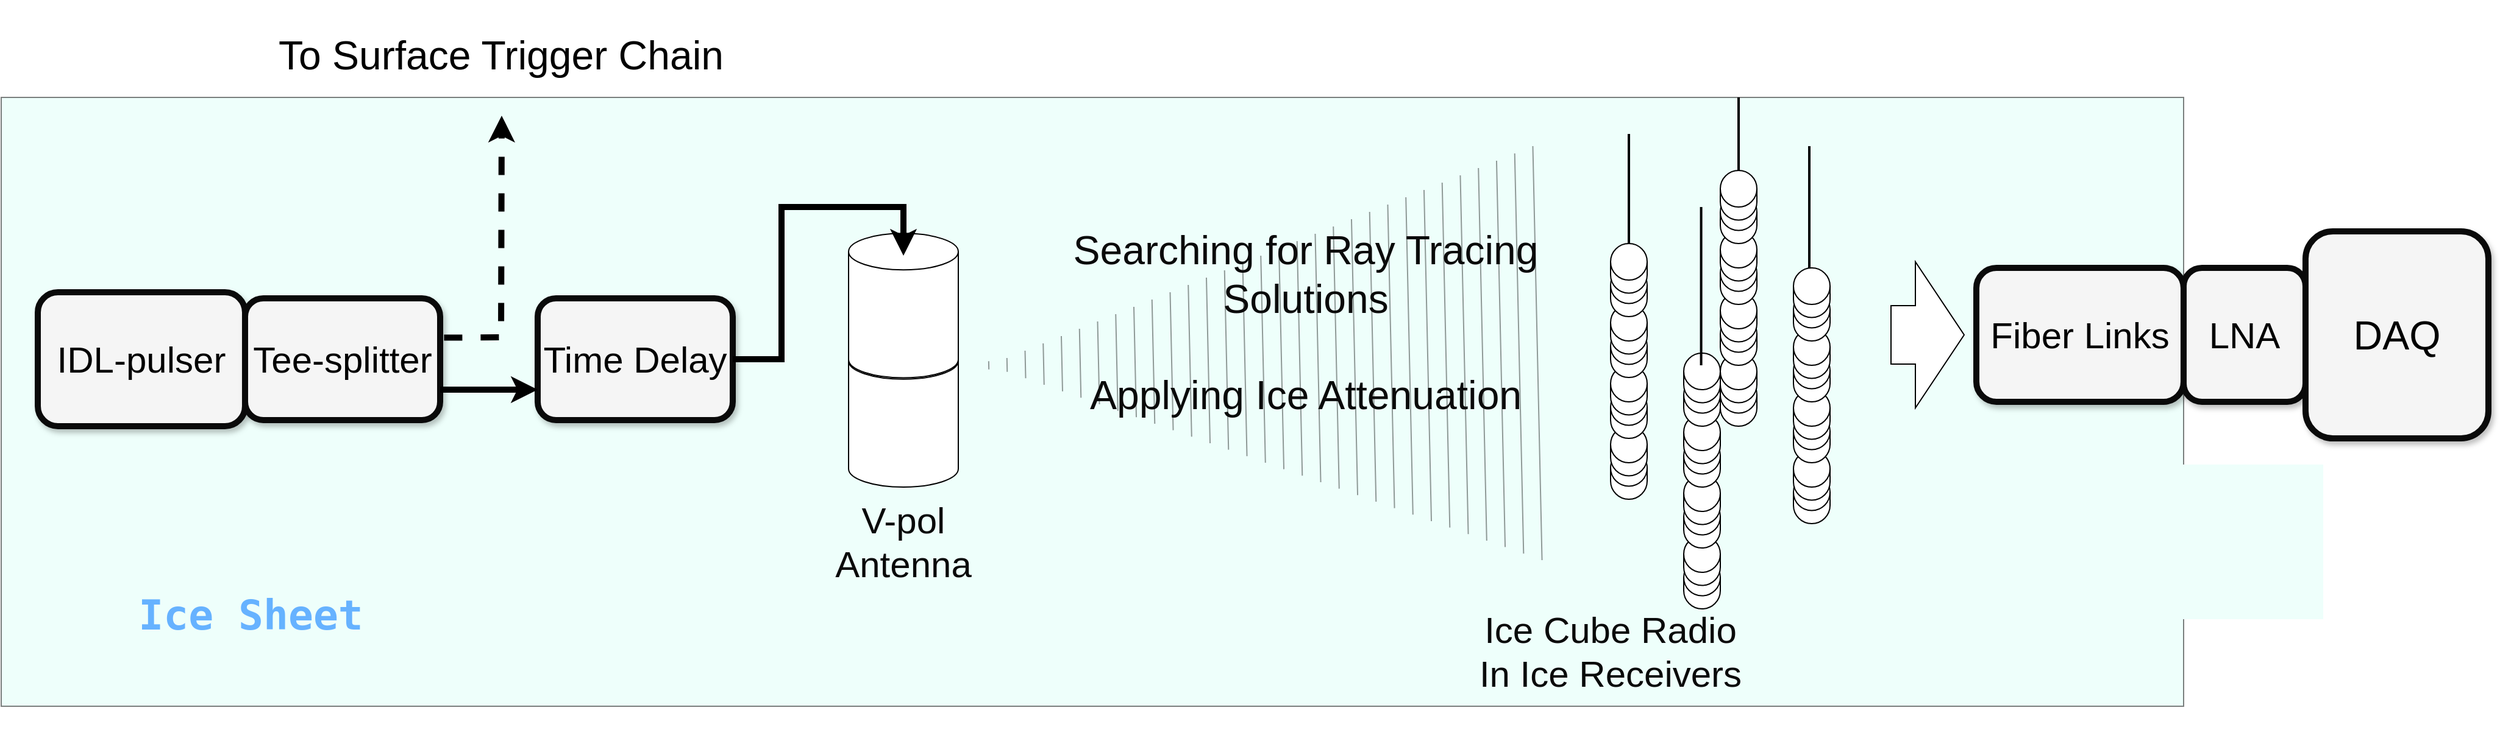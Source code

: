<mxfile version="21.3.8" type="github">
  <diagram name="Page-1" id="90a13364-a465-7bf4-72fc-28e22215d7a0">
    <mxGraphModel dx="2931" dy="2057" grid="1" gridSize="10" guides="1" tooltips="1" connect="1" arrows="1" fold="1" page="1" pageScale="1.5" pageWidth="1169" pageHeight="826" background="none" math="0" shadow="0">
      <root>
        <mxCell id="0" style=";html=1;" />
        <mxCell id="1" style=";html=1;" parent="0" />
        <mxCell id="r9dUmVedtfp5cOGke26F-2" value="" style="rounded=0;whiteSpace=wrap;html=1;fillColor=#DEFFF7;opacity=50;movable=1;resizable=1;rotatable=1;deletable=1;editable=1;locked=0;connectable=1;" parent="1" vertex="1">
          <mxGeometry x="40" y="80" width="1790" height="500" as="geometry" />
        </mxCell>
        <mxCell id="YzKj1ZApkS9-Ht2kz3JE-27" style="edgeStyle=orthogonalEdgeStyle;rounded=0;orthogonalLoop=1;jettySize=auto;html=1;exitX=0.5;exitY=1;exitDx=0;exitDy=0;exitPerimeter=0;" parent="1" edge="1">
          <mxGeometry relative="1" as="geometry">
            <mxPoint x="305" y="140" as="sourcePoint" />
            <mxPoint x="305" y="140" as="targetPoint" />
          </mxGeometry>
        </mxCell>
        <mxCell id="YzKj1ZApkS9-Ht2kz3JE-81" value="" style="group" parent="1" vertex="1" connectable="0">
          <mxGeometry x="210" y="10" width="180" height="392" as="geometry" />
        </mxCell>
        <mxCell id="r9dUmVedtfp5cOGke26F-4" value="&lt;pre&gt;&lt;font style=&quot;font-size: 34px;&quot;&gt;&lt;b&gt;Ice Sheet &lt;/b&gt;&lt;/font&gt;&lt;/pre&gt;" style="text;strokeColor=none;align=center;fillColor=none;html=1;verticalAlign=middle;whiteSpace=wrap;rounded=0;fontColor=#66B2FF;" parent="1" vertex="1">
          <mxGeometry x="160" y="460" width="190" height="90" as="geometry" />
        </mxCell>
        <mxCell id="O2bcDgxOR7J80k1aE8_S-128" value="" style="group" parent="1" vertex="1" connectable="0">
          <mxGeometry x="1360" y="140" width="180" height="410" as="geometry" />
        </mxCell>
        <mxCell id="O2bcDgxOR7J80k1aE8_S-75" value="" style="group" parent="O2bcDgxOR7J80k1aE8_S-128" vertex="1" connectable="0">
          <mxGeometry x="60" y="150" width="30" height="210" as="geometry" />
        </mxCell>
        <mxCell id="O2bcDgxOR7J80k1aE8_S-76" value="" style="group" parent="O2bcDgxOR7J80k1aE8_S-75" vertex="1" connectable="0">
          <mxGeometry y="150" width="30" height="60" as="geometry" />
        </mxCell>
        <mxCell id="O2bcDgxOR7J80k1aE8_S-77" value="" style="shape=cylinder3;whiteSpace=wrap;html=1;boundedLbl=1;backgroundOutline=1;size=15;container=1;" parent="O2bcDgxOR7J80k1aE8_S-76" vertex="1">
          <mxGeometry y="19.243" width="30" height="40.757" as="geometry" />
        </mxCell>
        <mxCell id="O2bcDgxOR7J80k1aE8_S-78" value="" style="shape=cylinder3;whiteSpace=wrap;html=1;boundedLbl=1;backgroundOutline=1;size=15;" parent="O2bcDgxOR7J80k1aE8_S-76" vertex="1">
          <mxGeometry width="30" height="40.757" as="geometry" />
        </mxCell>
        <mxCell id="O2bcDgxOR7J80k1aE8_S-79" value="" style="group" parent="O2bcDgxOR7J80k1aE8_S-75" vertex="1" connectable="0">
          <mxGeometry y="100" width="30" height="60" as="geometry" />
        </mxCell>
        <mxCell id="O2bcDgxOR7J80k1aE8_S-80" value="" style="shape=cylinder3;whiteSpace=wrap;html=1;boundedLbl=1;backgroundOutline=1;size=15;container=1;" parent="O2bcDgxOR7J80k1aE8_S-79" vertex="1">
          <mxGeometry y="19.243" width="30" height="40.757" as="geometry" />
        </mxCell>
        <mxCell id="O2bcDgxOR7J80k1aE8_S-81" value="" style="shape=cylinder3;whiteSpace=wrap;html=1;boundedLbl=1;backgroundOutline=1;size=15;" parent="O2bcDgxOR7J80k1aE8_S-79" vertex="1">
          <mxGeometry width="30" height="40.757" as="geometry" />
        </mxCell>
        <mxCell id="O2bcDgxOR7J80k1aE8_S-82" value="" style="group" parent="O2bcDgxOR7J80k1aE8_S-75" vertex="1" connectable="0">
          <mxGeometry y="50" width="30" height="60" as="geometry" />
        </mxCell>
        <mxCell id="O2bcDgxOR7J80k1aE8_S-83" value="" style="shape=cylinder3;whiteSpace=wrap;html=1;boundedLbl=1;backgroundOutline=1;size=15;container=1;" parent="O2bcDgxOR7J80k1aE8_S-82" vertex="1">
          <mxGeometry y="19.243" width="30" height="40.757" as="geometry" />
        </mxCell>
        <mxCell id="O2bcDgxOR7J80k1aE8_S-84" value="" style="shape=cylinder3;whiteSpace=wrap;html=1;boundedLbl=1;backgroundOutline=1;size=15;" parent="O2bcDgxOR7J80k1aE8_S-82" vertex="1">
          <mxGeometry width="30" height="40.757" as="geometry" />
        </mxCell>
        <mxCell id="O2bcDgxOR7J80k1aE8_S-85" value="" style="group" parent="O2bcDgxOR7J80k1aE8_S-75" vertex="1" connectable="0">
          <mxGeometry width="30" height="60" as="geometry" />
        </mxCell>
        <mxCell id="O2bcDgxOR7J80k1aE8_S-86" value="" style="shape=cylinder3;whiteSpace=wrap;html=1;boundedLbl=1;backgroundOutline=1;size=15;container=1;" parent="O2bcDgxOR7J80k1aE8_S-85" vertex="1">
          <mxGeometry y="19.243" width="30" height="40.757" as="geometry" />
        </mxCell>
        <mxCell id="O2bcDgxOR7J80k1aE8_S-87" value="" style="shape=cylinder3;whiteSpace=wrap;html=1;boundedLbl=1;backgroundOutline=1;size=15;" parent="O2bcDgxOR7J80k1aE8_S-85" vertex="1">
          <mxGeometry width="30" height="40.757" as="geometry" />
        </mxCell>
        <mxCell id="O2bcDgxOR7J80k1aE8_S-134" value="" style="group;strokeColor=none;opacity=60;" parent="O2bcDgxOR7J80k1aE8_S-128" vertex="1" connectable="0">
          <mxGeometry width="180" height="290" as="geometry" />
        </mxCell>
        <mxCell id="O2bcDgxOR7J80k1aE8_S-21" value="" style="group" parent="O2bcDgxOR7J80k1aE8_S-134" vertex="1" connectable="0">
          <mxGeometry y="60" width="30" height="210" as="geometry" />
        </mxCell>
        <mxCell id="O2bcDgxOR7J80k1aE8_S-22" value="" style="group" parent="O2bcDgxOR7J80k1aE8_S-21" vertex="1" connectable="0">
          <mxGeometry y="150" width="30" height="60" as="geometry" />
        </mxCell>
        <mxCell id="O2bcDgxOR7J80k1aE8_S-23" value="" style="shape=cylinder3;whiteSpace=wrap;html=1;boundedLbl=1;backgroundOutline=1;size=15;container=1;" parent="O2bcDgxOR7J80k1aE8_S-22" vertex="1">
          <mxGeometry y="19.243" width="30" height="40.757" as="geometry" />
        </mxCell>
        <mxCell id="O2bcDgxOR7J80k1aE8_S-24" value="" style="shape=cylinder3;whiteSpace=wrap;html=1;boundedLbl=1;backgroundOutline=1;size=15;" parent="O2bcDgxOR7J80k1aE8_S-22" vertex="1">
          <mxGeometry width="30" height="40.757" as="geometry" />
        </mxCell>
        <mxCell id="O2bcDgxOR7J80k1aE8_S-25" value="" style="group" parent="O2bcDgxOR7J80k1aE8_S-21" vertex="1" connectable="0">
          <mxGeometry y="100" width="30" height="60" as="geometry" />
        </mxCell>
        <mxCell id="O2bcDgxOR7J80k1aE8_S-26" value="" style="shape=cylinder3;whiteSpace=wrap;html=1;boundedLbl=1;backgroundOutline=1;size=15;container=1;" parent="O2bcDgxOR7J80k1aE8_S-25" vertex="1">
          <mxGeometry y="19.243" width="30" height="40.757" as="geometry" />
        </mxCell>
        <mxCell id="O2bcDgxOR7J80k1aE8_S-27" value="" style="shape=cylinder3;whiteSpace=wrap;html=1;boundedLbl=1;backgroundOutline=1;size=15;" parent="O2bcDgxOR7J80k1aE8_S-25" vertex="1">
          <mxGeometry width="30" height="40.757" as="geometry" />
        </mxCell>
        <mxCell id="O2bcDgxOR7J80k1aE8_S-28" value="" style="group" parent="O2bcDgxOR7J80k1aE8_S-21" vertex="1" connectable="0">
          <mxGeometry y="50" width="30" height="60" as="geometry" />
        </mxCell>
        <mxCell id="O2bcDgxOR7J80k1aE8_S-29" value="" style="shape=cylinder3;whiteSpace=wrap;html=1;boundedLbl=1;backgroundOutline=1;size=15;container=1;" parent="O2bcDgxOR7J80k1aE8_S-28" vertex="1">
          <mxGeometry y="19.243" width="30" height="40.757" as="geometry" />
        </mxCell>
        <mxCell id="O2bcDgxOR7J80k1aE8_S-30" value="" style="shape=cylinder3;whiteSpace=wrap;html=1;boundedLbl=1;backgroundOutline=1;size=15;" parent="O2bcDgxOR7J80k1aE8_S-28" vertex="1">
          <mxGeometry width="30" height="40.757" as="geometry" />
        </mxCell>
        <mxCell id="O2bcDgxOR7J80k1aE8_S-31" value="" style="group" parent="O2bcDgxOR7J80k1aE8_S-21" vertex="1" connectable="0">
          <mxGeometry width="30" height="60" as="geometry" />
        </mxCell>
        <mxCell id="O2bcDgxOR7J80k1aE8_S-32" value="" style="shape=cylinder3;whiteSpace=wrap;html=1;boundedLbl=1;backgroundOutline=1;size=15;container=1;" parent="O2bcDgxOR7J80k1aE8_S-31" vertex="1">
          <mxGeometry y="19.243" width="30" height="40.757" as="geometry" />
        </mxCell>
        <mxCell id="O2bcDgxOR7J80k1aE8_S-33" value="" style="shape=cylinder3;whiteSpace=wrap;html=1;boundedLbl=1;backgroundOutline=1;size=15;" parent="O2bcDgxOR7J80k1aE8_S-31" vertex="1">
          <mxGeometry width="30" height="40.757" as="geometry" />
        </mxCell>
        <mxCell id="O2bcDgxOR7J80k1aE8_S-102" value="" style="group" parent="O2bcDgxOR7J80k1aE8_S-134" vertex="1" connectable="0">
          <mxGeometry x="90" width="30" height="210" as="geometry" />
        </mxCell>
        <mxCell id="O2bcDgxOR7J80k1aE8_S-103" value="" style="group" parent="O2bcDgxOR7J80k1aE8_S-102" vertex="1" connectable="0">
          <mxGeometry y="150" width="30" height="60" as="geometry" />
        </mxCell>
        <mxCell id="O2bcDgxOR7J80k1aE8_S-104" value="" style="shape=cylinder3;whiteSpace=wrap;html=1;boundedLbl=1;backgroundOutline=1;size=15;container=1;" parent="O2bcDgxOR7J80k1aE8_S-103" vertex="1">
          <mxGeometry y="19.243" width="30" height="40.757" as="geometry" />
        </mxCell>
        <mxCell id="O2bcDgxOR7J80k1aE8_S-105" value="" style="shape=cylinder3;whiteSpace=wrap;html=1;boundedLbl=1;backgroundOutline=1;size=15;" parent="O2bcDgxOR7J80k1aE8_S-103" vertex="1">
          <mxGeometry width="30" height="40.757" as="geometry" />
        </mxCell>
        <mxCell id="O2bcDgxOR7J80k1aE8_S-106" value="" style="group" parent="O2bcDgxOR7J80k1aE8_S-102" vertex="1" connectable="0">
          <mxGeometry y="100" width="30" height="60" as="geometry" />
        </mxCell>
        <mxCell id="O2bcDgxOR7J80k1aE8_S-107" value="" style="shape=cylinder3;whiteSpace=wrap;html=1;boundedLbl=1;backgroundOutline=1;size=15;container=1;" parent="O2bcDgxOR7J80k1aE8_S-106" vertex="1">
          <mxGeometry y="19.243" width="30" height="40.757" as="geometry" />
        </mxCell>
        <mxCell id="O2bcDgxOR7J80k1aE8_S-108" value="" style="shape=cylinder3;whiteSpace=wrap;html=1;boundedLbl=1;backgroundOutline=1;size=15;" parent="O2bcDgxOR7J80k1aE8_S-106" vertex="1">
          <mxGeometry width="30" height="40.757" as="geometry" />
        </mxCell>
        <mxCell id="O2bcDgxOR7J80k1aE8_S-109" value="" style="group" parent="O2bcDgxOR7J80k1aE8_S-102" vertex="1" connectable="0">
          <mxGeometry y="50" width="30" height="60" as="geometry" />
        </mxCell>
        <mxCell id="O2bcDgxOR7J80k1aE8_S-110" value="" style="shape=cylinder3;whiteSpace=wrap;html=1;boundedLbl=1;backgroundOutline=1;size=15;container=1;" parent="O2bcDgxOR7J80k1aE8_S-109" vertex="1">
          <mxGeometry y="19.243" width="30" height="40.757" as="geometry" />
        </mxCell>
        <mxCell id="O2bcDgxOR7J80k1aE8_S-111" value="" style="shape=cylinder3;whiteSpace=wrap;html=1;boundedLbl=1;backgroundOutline=1;size=15;" parent="O2bcDgxOR7J80k1aE8_S-109" vertex="1">
          <mxGeometry width="30" height="40.757" as="geometry" />
        </mxCell>
        <mxCell id="O2bcDgxOR7J80k1aE8_S-112" value="" style="group" parent="O2bcDgxOR7J80k1aE8_S-102" vertex="1" connectable="0">
          <mxGeometry width="30" height="60" as="geometry" />
        </mxCell>
        <mxCell id="O2bcDgxOR7J80k1aE8_S-113" value="" style="shape=cylinder3;whiteSpace=wrap;html=1;boundedLbl=1;backgroundOutline=1;size=15;container=1;" parent="O2bcDgxOR7J80k1aE8_S-112" vertex="1">
          <mxGeometry y="19.243" width="30" height="40.757" as="geometry" />
        </mxCell>
        <mxCell id="O2bcDgxOR7J80k1aE8_S-114" value="" style="shape=cylinder3;whiteSpace=wrap;html=1;boundedLbl=1;backgroundOutline=1;size=15;" parent="O2bcDgxOR7J80k1aE8_S-112" vertex="1">
          <mxGeometry width="30" height="40.757" as="geometry" />
        </mxCell>
        <mxCell id="O2bcDgxOR7J80k1aE8_S-115" value="" style="group" parent="O2bcDgxOR7J80k1aE8_S-134" vertex="1" connectable="0">
          <mxGeometry x="150" y="80" width="30" height="210" as="geometry" />
        </mxCell>
        <mxCell id="O2bcDgxOR7J80k1aE8_S-116" value="" style="group" parent="O2bcDgxOR7J80k1aE8_S-115" vertex="1" connectable="0">
          <mxGeometry y="150" width="30" height="60" as="geometry" />
        </mxCell>
        <mxCell id="O2bcDgxOR7J80k1aE8_S-117" value="" style="shape=cylinder3;whiteSpace=wrap;html=1;boundedLbl=1;backgroundOutline=1;size=15;container=1;" parent="O2bcDgxOR7J80k1aE8_S-116" vertex="1">
          <mxGeometry y="19.243" width="30" height="40.757" as="geometry" />
        </mxCell>
        <mxCell id="O2bcDgxOR7J80k1aE8_S-118" value="" style="shape=cylinder3;whiteSpace=wrap;html=1;boundedLbl=1;backgroundOutline=1;size=15;" parent="O2bcDgxOR7J80k1aE8_S-116" vertex="1">
          <mxGeometry width="30" height="40.757" as="geometry" />
        </mxCell>
        <mxCell id="O2bcDgxOR7J80k1aE8_S-119" value="" style="group" parent="O2bcDgxOR7J80k1aE8_S-115" vertex="1" connectable="0">
          <mxGeometry y="100" width="30" height="60" as="geometry" />
        </mxCell>
        <mxCell id="O2bcDgxOR7J80k1aE8_S-120" value="" style="shape=cylinder3;whiteSpace=wrap;html=1;boundedLbl=1;backgroundOutline=1;size=15;container=1;" parent="O2bcDgxOR7J80k1aE8_S-119" vertex="1">
          <mxGeometry y="19.243" width="30" height="40.757" as="geometry" />
        </mxCell>
        <mxCell id="O2bcDgxOR7J80k1aE8_S-121" value="" style="shape=cylinder3;whiteSpace=wrap;html=1;boundedLbl=1;backgroundOutline=1;size=15;" parent="O2bcDgxOR7J80k1aE8_S-119" vertex="1">
          <mxGeometry width="30" height="40.757" as="geometry" />
        </mxCell>
        <mxCell id="O2bcDgxOR7J80k1aE8_S-122" value="" style="group" parent="O2bcDgxOR7J80k1aE8_S-115" vertex="1" connectable="0">
          <mxGeometry y="50" width="30" height="60" as="geometry" />
        </mxCell>
        <mxCell id="O2bcDgxOR7J80k1aE8_S-123" value="" style="shape=cylinder3;whiteSpace=wrap;html=1;boundedLbl=1;backgroundOutline=1;size=15;container=1;" parent="O2bcDgxOR7J80k1aE8_S-122" vertex="1">
          <mxGeometry y="19.243" width="30" height="40.757" as="geometry" />
        </mxCell>
        <mxCell id="O2bcDgxOR7J80k1aE8_S-124" value="" style="shape=cylinder3;whiteSpace=wrap;html=1;boundedLbl=1;backgroundOutline=1;size=15;" parent="O2bcDgxOR7J80k1aE8_S-122" vertex="1">
          <mxGeometry width="30" height="40.757" as="geometry" />
        </mxCell>
        <mxCell id="O2bcDgxOR7J80k1aE8_S-125" value="" style="group" parent="O2bcDgxOR7J80k1aE8_S-115" vertex="1" connectable="0">
          <mxGeometry width="30" height="60" as="geometry" />
        </mxCell>
        <mxCell id="O2bcDgxOR7J80k1aE8_S-126" value="" style="shape=cylinder3;whiteSpace=wrap;html=1;boundedLbl=1;backgroundOutline=1;size=15;container=1;" parent="O2bcDgxOR7J80k1aE8_S-125" vertex="1">
          <mxGeometry y="19.243" width="30" height="40.757" as="geometry" />
        </mxCell>
        <mxCell id="O2bcDgxOR7J80k1aE8_S-127" value="" style="shape=cylinder3;whiteSpace=wrap;html=1;boundedLbl=1;backgroundOutline=1;size=15;" parent="O2bcDgxOR7J80k1aE8_S-125" vertex="1">
          <mxGeometry width="30" height="40.757" as="geometry" />
        </mxCell>
        <mxCell id="O2bcDgxOR7J80k1aE8_S-132" value="" style="endArrow=none;html=1;strokeWidth=2;rounded=0;" parent="O2bcDgxOR7J80k1aE8_S-134" edge="1">
          <mxGeometry width="50" height="50" relative="1" as="geometry">
            <mxPoint x="74.29" y="30" as="sourcePoint" />
            <mxPoint x="74.29" y="160" as="targetPoint" />
          </mxGeometry>
        </mxCell>
        <mxCell id="O2bcDgxOR7J80k1aE8_S-129" value="" style="endArrow=none;html=1;strokeWidth=2;rounded=0;" parent="1" edge="1">
          <mxGeometry width="50" height="50" relative="1" as="geometry">
            <mxPoint x="1375" y="110" as="sourcePoint" />
            <mxPoint x="1375" y="200" as="targetPoint" />
          </mxGeometry>
        </mxCell>
        <mxCell id="O2bcDgxOR7J80k1aE8_S-130" value="" style="endArrow=none;html=1;strokeWidth=2;rounded=0;" parent="1" edge="1">
          <mxGeometry width="50" height="50" relative="1" as="geometry">
            <mxPoint x="1465" y="80" as="sourcePoint" />
            <mxPoint x="1465" y="140" as="targetPoint" />
          </mxGeometry>
        </mxCell>
        <mxCell id="O2bcDgxOR7J80k1aE8_S-131" value="" style="endArrow=none;html=1;strokeWidth=2;rounded=0;" parent="1" edge="1">
          <mxGeometry width="50" height="50" relative="1" as="geometry">
            <mxPoint x="1523" y="120" as="sourcePoint" />
            <mxPoint x="1523" y="220" as="targetPoint" />
          </mxGeometry>
        </mxCell>
        <mxCell id="O2bcDgxOR7J80k1aE8_S-133" value="&lt;font style=&quot;font-size: 30px;&quot; color=&quot;#0a0a0a&quot;&gt;Ice Cube Radio In Ice Receivers&lt;br&gt;&lt;/font&gt;" style="text;strokeColor=none;align=center;fillColor=none;html=1;verticalAlign=middle;whiteSpace=wrap;rounded=0;strokeWidth=4;fontStyle=0;fontSize=19;fontColor=#4F4F4F;" parent="1" vertex="1">
          <mxGeometry x="1250" y="460" width="220" height="150" as="geometry" />
        </mxCell>
        <mxCell id="O2bcDgxOR7J80k1aE8_S-3" value="&lt;font style=&quot;font-size: 30px;&quot;&gt;IDL-pulser&lt;/font&gt;" style="whiteSpace=wrap;html=1;shadow=1;fontSize=19;fillColor=#f5f5f5;strokeColor=#0A0A0A;strokeWidth=5;rounded=1;" parent="1" vertex="1">
          <mxGeometry x="70" y="240" width="170" height="110" as="geometry" />
        </mxCell>
        <mxCell id="O2bcDgxOR7J80k1aE8_S-5" value="&lt;font style=&quot;font-size: 30px;&quot;&gt;Tee-splitter&lt;/font&gt;" style="whiteSpace=wrap;html=1;shadow=1;fontSize=19;fillColor=#f5f5f5;strokeColor=#0A0A0A;strokeWidth=5;rounded=1;" parent="1" vertex="1">
          <mxGeometry x="240" y="245" width="160" height="100" as="geometry" />
        </mxCell>
        <mxCell id="O2bcDgxOR7J80k1aE8_S-6" value="&lt;font style=&quot;font-size: 30px;&quot;&gt;Time Delay&lt;/font&gt;" style="whiteSpace=wrap;html=1;shadow=1;fontSize=19;fillColor=#f5f5f5;strokeColor=#0A0A0A;strokeWidth=5;rounded=1;" parent="1" vertex="1">
          <mxGeometry x="480" y="245" width="160" height="100" as="geometry" />
        </mxCell>
        <mxCell id="O2bcDgxOR7J80k1aE8_S-10" value="" style="group" parent="1" vertex="1" connectable="0">
          <mxGeometry x="735" y="190" width="90" height="210" as="geometry" />
        </mxCell>
        <mxCell id="O2bcDgxOR7J80k1aE8_S-11" value="" style="shape=cylinder3;whiteSpace=wrap;html=1;boundedLbl=1;backgroundOutline=1;size=15;" parent="O2bcDgxOR7J80k1aE8_S-10" vertex="1">
          <mxGeometry y="91.412" width="90" height="118.588" as="geometry" />
        </mxCell>
        <mxCell id="O2bcDgxOR7J80k1aE8_S-12" value="" style="shape=cylinder3;whiteSpace=wrap;html=1;boundedLbl=1;backgroundOutline=1;size=15;" parent="O2bcDgxOR7J80k1aE8_S-10" vertex="1">
          <mxGeometry y="1.667" width="90" height="118.588" as="geometry" />
        </mxCell>
        <mxCell id="O2bcDgxOR7J80k1aE8_S-14" value="&lt;font style=&quot;font-size: 30px;&quot; color=&quot;#0a0a0a&quot;&gt;V-pol Antenna&lt;/font&gt;&lt;font style=&quot;font-size: 30px;&quot; color=&quot;#0a0a0a&quot;&gt;&lt;br&gt;&lt;/font&gt;" style="text;strokeColor=none;align=center;fillColor=none;html=1;verticalAlign=middle;whiteSpace=wrap;rounded=0;strokeWidth=4;fontStyle=0;fontSize=19;fontColor=#4F4F4F;" parent="1" vertex="1">
          <mxGeometry x="735" y="430" width="90" height="30" as="geometry" />
        </mxCell>
        <mxCell id="O2bcDgxOR7J80k1aE8_S-15" value="" style="shape=mxgraph.arrows2.wedgeArrowDashed2;html=1;bendable=0;startWidth=170;stepSize=15;rounded=0;opacity=40;movable=1;resizable=1;rotatable=1;deletable=1;editable=1;locked=0;connectable=1;" parent="1" edge="1">
          <mxGeometry width="100" height="100" relative="1" as="geometry">
            <mxPoint x="1300" y="290" as="sourcePoint" />
            <mxPoint x="850" y="300" as="targetPoint" />
          </mxGeometry>
        </mxCell>
        <mxCell id="O2bcDgxOR7J80k1aE8_S-16" value="&lt;div style=&quot;font-size: 33px;&quot;&gt;&lt;font style=&quot;font-size: 33px;&quot; color=&quot;#0a0a0a&quot;&gt;Searching for Ray Tracing Solutions&lt;br&gt;&lt;/font&gt;&lt;/div&gt;&lt;div style=&quot;font-size: 33px;&quot;&gt;&lt;font style=&quot;font-size: 33px;&quot; color=&quot;#0a0a0a&quot;&gt;&lt;br&gt;&lt;/font&gt;&lt;/div&gt;&lt;div style=&quot;font-size: 33px;&quot;&gt;&lt;font style=&quot;font-size: 33px;&quot; color=&quot;#0a0a0a&quot;&gt;Applying Ice Attenuation&lt;br&gt;&lt;/font&gt;&lt;/div&gt;" style="text;strokeColor=none;align=center;fillColor=none;html=1;verticalAlign=middle;whiteSpace=wrap;rounded=0;strokeWidth=4;fontStyle=0;fontSize=19;fontColor=#4F4F4F;" parent="1" vertex="1">
          <mxGeometry x="910" y="170" width="400" height="190" as="geometry" />
        </mxCell>
        <mxCell id="O2bcDgxOR7J80k1aE8_S-136" value="&lt;font style=&quot;font-size: 30px;&quot;&gt;Fiber Links&lt;/font&gt;" style="whiteSpace=wrap;html=1;shadow=1;fontSize=19;fillColor=#f5f5f5;strokeColor=#0A0A0A;strokeWidth=5;rounded=1;" parent="1" vertex="1">
          <mxGeometry x="1660" y="220" width="170" height="110" as="geometry" />
        </mxCell>
        <mxCell id="O2bcDgxOR7J80k1aE8_S-137" value="" style="html=1;shadow=0;dashed=0;align=center;verticalAlign=middle;shape=mxgraph.arrows2.arrow;dy=0.6;dx=40;notch=0;" parent="1" vertex="1">
          <mxGeometry x="1590" y="215" width="60" height="120" as="geometry" />
        </mxCell>
        <mxCell id="O2bcDgxOR7J80k1aE8_S-138" value="&lt;font style=&quot;font-size: 30px;&quot;&gt;LNA&lt;/font&gt;" style="whiteSpace=wrap;html=1;shadow=1;fontSize=19;fillColor=#f5f5f5;strokeColor=#0A0A0A;strokeWidth=5;rounded=1;" parent="1" vertex="1">
          <mxGeometry x="1830" y="220" width="100" height="110" as="geometry" />
        </mxCell>
        <mxCell id="O2bcDgxOR7J80k1aE8_S-139" value="&lt;font style=&quot;font-size: 33px;&quot;&gt;DAQ&lt;/font&gt;" style="whiteSpace=wrap;html=1;shadow=1;fontSize=19;fillColor=#f5f5f5;strokeColor=#0A0A0A;strokeWidth=5;rounded=1;" parent="1" vertex="1">
          <mxGeometry x="1930" y="190" width="150" height="170" as="geometry" />
        </mxCell>
        <mxCell id="O2bcDgxOR7J80k1aE8_S-140" value="" style="endArrow=classic;html=1;rounded=0;exitX=1;exitY=0.75;exitDx=0;exitDy=0;entryX=0;entryY=0.75;entryDx=0;entryDy=0;strokeWidth=5;endFill=1;" parent="1" source="O2bcDgxOR7J80k1aE8_S-5" target="O2bcDgxOR7J80k1aE8_S-6" edge="1">
          <mxGeometry width="50" height="50" relative="1" as="geometry">
            <mxPoint x="1030" y="200" as="sourcePoint" />
            <mxPoint x="1080" y="150" as="targetPoint" />
          </mxGeometry>
        </mxCell>
        <mxCell id="O2bcDgxOR7J80k1aE8_S-141" value="" style="endArrow=classic;html=1;rounded=0;exitX=1.02;exitY=0.323;exitDx=0;exitDy=0;strokeWidth=5;endFill=1;exitPerimeter=0;startArrow=none;startFill=0;dashed=1;entryX=0.501;entryY=1.055;entryDx=0;entryDy=0;entryPerimeter=0;" parent="1" source="O2bcDgxOR7J80k1aE8_S-5" target="O2bcDgxOR7J80k1aE8_S-142" edge="1">
          <mxGeometry width="50" height="50" relative="1" as="geometry">
            <mxPoint x="410" y="330" as="sourcePoint" />
            <mxPoint x="450" y="200" as="targetPoint" />
            <Array as="points">
              <mxPoint x="450" y="277" />
            </Array>
          </mxGeometry>
        </mxCell>
        <mxCell id="O2bcDgxOR7J80k1aE8_S-142" value="&lt;font style=&quot;font-size: 33px;&quot;&gt;To Surface Trigger Chain&lt;/font&gt;" style="text;strokeColor=none;align=center;fillColor=none;html=1;verticalAlign=middle;whiteSpace=wrap;rounded=0;" parent="1" vertex="1">
          <mxGeometry x="210" width="480" height="90" as="geometry" />
        </mxCell>
        <mxCell id="O2bcDgxOR7J80k1aE8_S-143" value="" style="endArrow=classic;html=1;rounded=0;exitX=1;exitY=0.5;exitDx=0;exitDy=0;strokeWidth=5;endFill=1;" parent="1" source="O2bcDgxOR7J80k1aE8_S-6" edge="1">
          <mxGeometry width="50" height="50" relative="1" as="geometry">
            <mxPoint x="460" y="460" as="sourcePoint" />
            <mxPoint x="780" y="210" as="targetPoint" />
            <Array as="points">
              <mxPoint x="680" y="295" />
              <mxPoint x="680" y="170" />
              <mxPoint x="780" y="170" />
            </Array>
          </mxGeometry>
        </mxCell>
      </root>
    </mxGraphModel>
  </diagram>
</mxfile>
